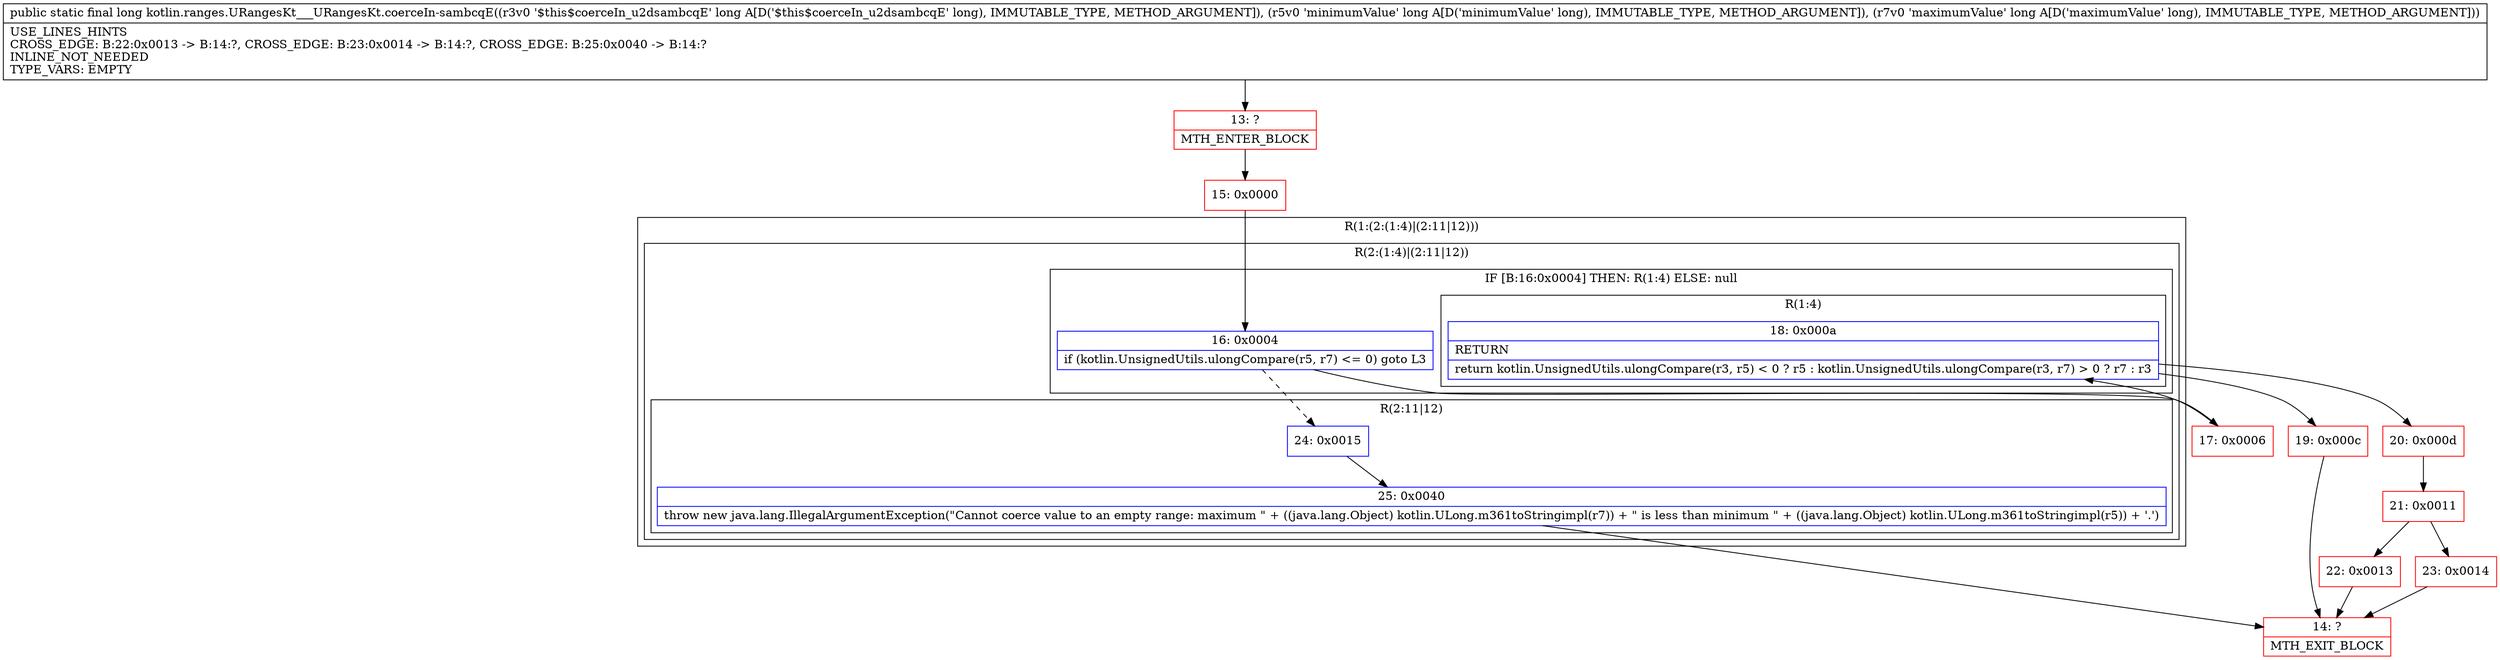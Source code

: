 digraph "CFG forkotlin.ranges.URangesKt___URangesKt.coerceIn\-sambcqE(JJJ)J" {
subgraph cluster_Region_391538639 {
label = "R(1:(2:(1:4)|(2:11|12)))";
node [shape=record,color=blue];
subgraph cluster_Region_662393042 {
label = "R(2:(1:4)|(2:11|12))";
node [shape=record,color=blue];
subgraph cluster_IfRegion_1890704079 {
label = "IF [B:16:0x0004] THEN: R(1:4) ELSE: null";
node [shape=record,color=blue];
Node_16 [shape=record,label="{16\:\ 0x0004|if (kotlin.UnsignedUtils.ulongCompare(r5, r7) \<= 0) goto L3\l}"];
subgraph cluster_Region_987686060 {
label = "R(1:4)";
node [shape=record,color=blue];
Node_18 [shape=record,label="{18\:\ 0x000a|RETURN\l|return kotlin.UnsignedUtils.ulongCompare(r3, r5) \< 0 ? r5 : kotlin.UnsignedUtils.ulongCompare(r3, r7) \> 0 ? r7 : r3\l}"];
}
}
subgraph cluster_Region_504534055 {
label = "R(2:11|12)";
node [shape=record,color=blue];
Node_24 [shape=record,label="{24\:\ 0x0015}"];
Node_25 [shape=record,label="{25\:\ 0x0040|throw new java.lang.IllegalArgumentException(\"Cannot coerce value to an empty range: maximum \" + ((java.lang.Object) kotlin.ULong.m361toStringimpl(r7)) + \" is less than minimum \" + ((java.lang.Object) kotlin.ULong.m361toStringimpl(r5)) + '.')\l}"];
}
}
}
Node_13 [shape=record,color=red,label="{13\:\ ?|MTH_ENTER_BLOCK\l}"];
Node_15 [shape=record,color=red,label="{15\:\ 0x0000}"];
Node_17 [shape=record,color=red,label="{17\:\ 0x0006}"];
Node_19 [shape=record,color=red,label="{19\:\ 0x000c}"];
Node_14 [shape=record,color=red,label="{14\:\ ?|MTH_EXIT_BLOCK\l}"];
Node_20 [shape=record,color=red,label="{20\:\ 0x000d}"];
Node_21 [shape=record,color=red,label="{21\:\ 0x0011}"];
Node_22 [shape=record,color=red,label="{22\:\ 0x0013}"];
Node_23 [shape=record,color=red,label="{23\:\ 0x0014}"];
MethodNode[shape=record,label="{public static final long kotlin.ranges.URangesKt___URangesKt.coerceIn\-sambcqE((r3v0 '$this$coerceIn_u2dsambcqE' long A[D('$this$coerceIn_u2dsambcqE' long), IMMUTABLE_TYPE, METHOD_ARGUMENT]), (r5v0 'minimumValue' long A[D('minimumValue' long), IMMUTABLE_TYPE, METHOD_ARGUMENT]), (r7v0 'maximumValue' long A[D('maximumValue' long), IMMUTABLE_TYPE, METHOD_ARGUMENT]))  | USE_LINES_HINTS\lCROSS_EDGE: B:22:0x0013 \-\> B:14:?, CROSS_EDGE: B:23:0x0014 \-\> B:14:?, CROSS_EDGE: B:25:0x0040 \-\> B:14:?\lINLINE_NOT_NEEDED\lTYPE_VARS: EMPTY\l}"];
MethodNode -> Node_13;Node_16 -> Node_17;
Node_16 -> Node_24[style=dashed];
Node_18 -> Node_19;
Node_18 -> Node_20;
Node_24 -> Node_25;
Node_25 -> Node_14;
Node_13 -> Node_15;
Node_15 -> Node_16;
Node_17 -> Node_18;
Node_19 -> Node_14;
Node_20 -> Node_21;
Node_21 -> Node_22;
Node_21 -> Node_23;
Node_22 -> Node_14;
Node_23 -> Node_14;
}

